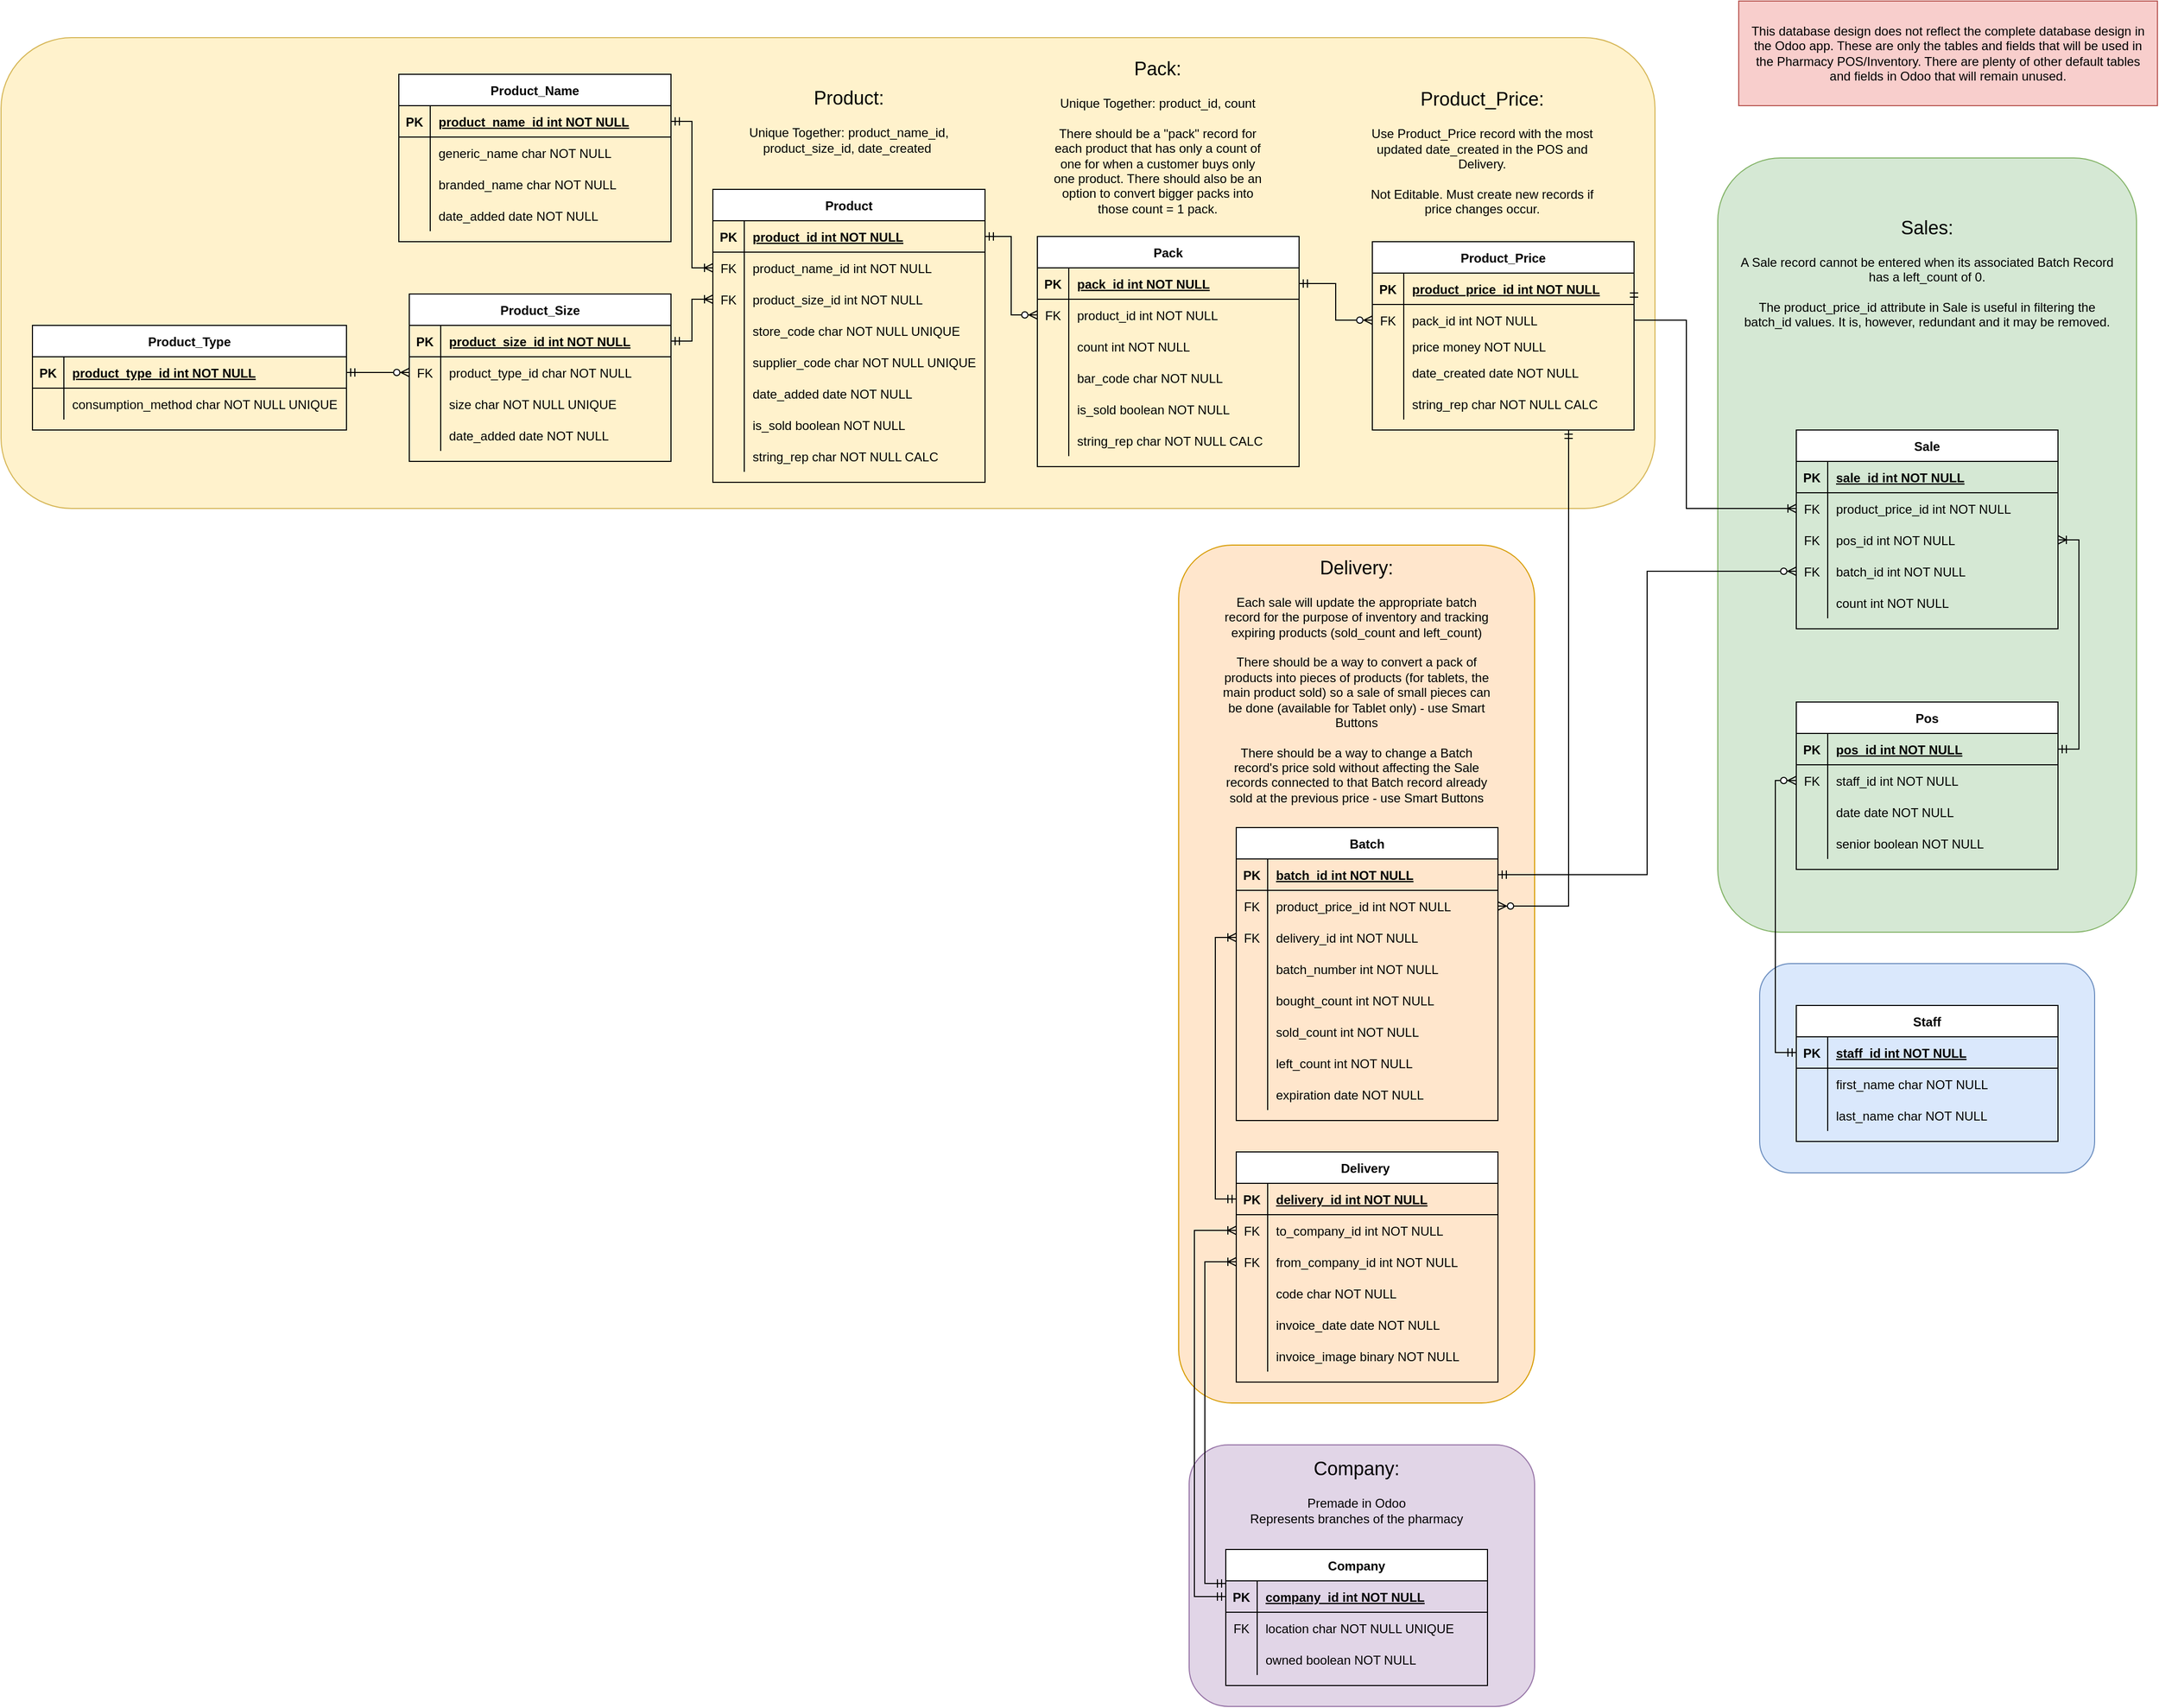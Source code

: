 <mxfile version="14.1.8" type="device"><diagram id="R2lEEEUBdFMjLlhIrx00" name="Page-1"><mxGraphModel dx="2450" dy="816" grid="1" gridSize="10" guides="1" tooltips="1" connect="1" arrows="1" fold="1" page="1" pageScale="1" pageWidth="1100" pageHeight="850" math="0" shadow="0" extFonts="Permanent Marker^https://fonts.googleapis.com/css?family=Permanent+Marker"><root><mxCell id="0"/><mxCell id="1" parent="0"/><mxCell id="C7t__SGUrHy8KvOiSE1j-66" value="" style="rounded=1;whiteSpace=wrap;html=1;fillColor=#dae8fc;strokeColor=#6c8ebf;" parent="1" vertex="1"><mxGeometry x="680" y="970" width="320" height="200" as="geometry"/></mxCell><mxCell id="y2rADIWS1cyUsJ8vePRP-98" value="" style="rounded=1;whiteSpace=wrap;html=1;fillColor=#ffe6cc;strokeColor=#d79b00;" parent="1" vertex="1"><mxGeometry x="125" y="570" width="340" height="820" as="geometry"/></mxCell><mxCell id="y2rADIWS1cyUsJ8vePRP-62" value="" style="rounded=1;whiteSpace=wrap;html=1;fillColor=#e1d5e7;strokeColor=#9673a6;" parent="1" vertex="1"><mxGeometry x="135" y="1430" width="330" height="250" as="geometry"/></mxCell><mxCell id="hZizvtVDcVGfDl-8ThWa-102" value="" style="rounded=0;whiteSpace=wrap;html=1;fillColor=#f8cecc;strokeColor=#b85450;" parent="1" vertex="1"><mxGeometry x="660" y="50" width="400" height="100" as="geometry"/></mxCell><mxCell id="hZizvtVDcVGfDl-8ThWa-99" value="" style="rounded=1;whiteSpace=wrap;html=1;fillColor=#d5e8d4;strokeColor=#82b366;" parent="1" vertex="1"><mxGeometry x="640" y="200" width="400" height="740" as="geometry"/></mxCell><mxCell id="hZizvtVDcVGfDl-8ThWa-8" value="" style="rounded=1;whiteSpace=wrap;html=1;fillColor=#fff2cc;strokeColor=#d6b656;" parent="1" vertex="1"><mxGeometry x="-1000" y="85" width="1580" height="450" as="geometry"/></mxCell><mxCell id="hZizvtVDcVGfDl-8ThWa-9" value="Delivery " style="shape=table;startSize=30;container=1;collapsible=1;childLayout=tableLayout;fixedRows=1;rowLines=0;fontStyle=1;align=center;resizeLast=1;" parent="1" vertex="1"><mxGeometry x="180" y="1150" width="250" height="220" as="geometry"/></mxCell><mxCell id="hZizvtVDcVGfDl-8ThWa-10" value="" style="shape=partialRectangle;collapsible=0;dropTarget=0;pointerEvents=0;fillColor=none;points=[[0,0.5],[1,0.5]];portConstraint=eastwest;top=0;left=0;right=0;bottom=1;" parent="hZizvtVDcVGfDl-8ThWa-9" vertex="1"><mxGeometry y="30" width="250" height="30" as="geometry"/></mxCell><mxCell id="hZizvtVDcVGfDl-8ThWa-11" value="PK" style="shape=partialRectangle;overflow=hidden;connectable=0;fillColor=none;top=0;left=0;bottom=0;right=0;fontStyle=1;" parent="hZizvtVDcVGfDl-8ThWa-10" vertex="1"><mxGeometry width="30" height="30" as="geometry"/></mxCell><mxCell id="hZizvtVDcVGfDl-8ThWa-12" value="delivery_id int NOT NULL " style="shape=partialRectangle;overflow=hidden;connectable=0;fillColor=none;top=0;left=0;bottom=0;right=0;align=left;spacingLeft=6;fontStyle=5;" parent="hZizvtVDcVGfDl-8ThWa-10" vertex="1"><mxGeometry x="30" width="220" height="30" as="geometry"/></mxCell><mxCell id="hZizvtVDcVGfDl-8ThWa-13" value="" style="shape=partialRectangle;collapsible=0;dropTarget=0;pointerEvents=0;fillColor=none;points=[[0,0.5],[1,0.5]];portConstraint=eastwest;top=0;left=0;right=0;bottom=0;" parent="hZizvtVDcVGfDl-8ThWa-9" vertex="1"><mxGeometry y="60" width="250" height="30" as="geometry"/></mxCell><mxCell id="hZizvtVDcVGfDl-8ThWa-14" value="FK" style="shape=partialRectangle;overflow=hidden;connectable=0;fillColor=none;top=0;left=0;bottom=0;right=0;" parent="hZizvtVDcVGfDl-8ThWa-13" vertex="1"><mxGeometry width="30" height="30" as="geometry"/></mxCell><mxCell id="hZizvtVDcVGfDl-8ThWa-15" value="to_company_id int NOT NULL" style="shape=partialRectangle;overflow=hidden;connectable=0;fillColor=none;top=0;left=0;bottom=0;right=0;align=left;spacingLeft=6;" parent="hZizvtVDcVGfDl-8ThWa-13" vertex="1"><mxGeometry x="30" width="220" height="30" as="geometry"/></mxCell><mxCell id="hZizvtVDcVGfDl-8ThWa-16" value="" style="shape=partialRectangle;collapsible=0;dropTarget=0;pointerEvents=0;fillColor=none;points=[[0,0.5],[1,0.5]];portConstraint=eastwest;top=0;left=0;right=0;bottom=0;" parent="hZizvtVDcVGfDl-8ThWa-9" vertex="1"><mxGeometry y="90" width="250" height="30" as="geometry"/></mxCell><mxCell id="hZizvtVDcVGfDl-8ThWa-17" value="FK" style="shape=partialRectangle;overflow=hidden;connectable=0;fillColor=none;top=0;left=0;bottom=0;right=0;" parent="hZizvtVDcVGfDl-8ThWa-16" vertex="1"><mxGeometry width="30" height="30" as="geometry"/></mxCell><mxCell id="hZizvtVDcVGfDl-8ThWa-18" value="from_company_id int NOT NULL" style="shape=partialRectangle;overflow=hidden;connectable=0;fillColor=none;top=0;left=0;bottom=0;right=0;align=left;spacingLeft=6;" parent="hZizvtVDcVGfDl-8ThWa-16" vertex="1"><mxGeometry x="30" width="220" height="30" as="geometry"/></mxCell><mxCell id="C7t__SGUrHy8KvOiSE1j-40" value="" style="shape=partialRectangle;collapsible=0;dropTarget=0;pointerEvents=0;fillColor=none;points=[[0,0.5],[1,0.5]];portConstraint=eastwest;top=0;left=0;right=0;bottom=0;" parent="hZizvtVDcVGfDl-8ThWa-9" vertex="1"><mxGeometry y="120" width="250" height="30" as="geometry"/></mxCell><mxCell id="C7t__SGUrHy8KvOiSE1j-41" value="" style="shape=partialRectangle;overflow=hidden;connectable=0;fillColor=none;top=0;left=0;bottom=0;right=0;" parent="C7t__SGUrHy8KvOiSE1j-40" vertex="1"><mxGeometry width="30" height="30" as="geometry"/></mxCell><mxCell id="C7t__SGUrHy8KvOiSE1j-42" value="code char NOT NULL" style="shape=partialRectangle;overflow=hidden;connectable=0;fillColor=none;top=0;left=0;bottom=0;right=0;align=left;spacingLeft=6;" parent="C7t__SGUrHy8KvOiSE1j-40" vertex="1"><mxGeometry x="30" width="220" height="30" as="geometry"/></mxCell><mxCell id="C7t__SGUrHy8KvOiSE1j-68" value="" style="shape=partialRectangle;collapsible=0;dropTarget=0;pointerEvents=0;fillColor=none;points=[[0,0.5],[1,0.5]];portConstraint=eastwest;top=0;left=0;right=0;bottom=0;" parent="hZizvtVDcVGfDl-8ThWa-9" vertex="1"><mxGeometry y="150" width="250" height="30" as="geometry"/></mxCell><mxCell id="C7t__SGUrHy8KvOiSE1j-69" value="" style="shape=partialRectangle;overflow=hidden;connectable=0;fillColor=none;top=0;left=0;bottom=0;right=0;" parent="C7t__SGUrHy8KvOiSE1j-68" vertex="1"><mxGeometry width="30" height="30" as="geometry"/></mxCell><mxCell id="C7t__SGUrHy8KvOiSE1j-70" value="invoice_date date NOT NULL" style="shape=partialRectangle;overflow=hidden;connectable=0;fillColor=none;top=0;left=0;bottom=0;right=0;align=left;spacingLeft=6;" parent="C7t__SGUrHy8KvOiSE1j-68" vertex="1"><mxGeometry x="30" width="220" height="30" as="geometry"/></mxCell><mxCell id="C7t__SGUrHy8KvOiSE1j-71" value="" style="shape=partialRectangle;collapsible=0;dropTarget=0;pointerEvents=0;fillColor=none;points=[[0,0.5],[1,0.5]];portConstraint=eastwest;top=0;left=0;right=0;bottom=0;" parent="hZizvtVDcVGfDl-8ThWa-9" vertex="1"><mxGeometry y="180" width="250" height="30" as="geometry"/></mxCell><mxCell id="C7t__SGUrHy8KvOiSE1j-72" value="" style="shape=partialRectangle;overflow=hidden;connectable=0;fillColor=none;top=0;left=0;bottom=0;right=0;" parent="C7t__SGUrHy8KvOiSE1j-71" vertex="1"><mxGeometry width="30" height="30" as="geometry"/></mxCell><mxCell id="C7t__SGUrHy8KvOiSE1j-73" value="invoice_image binary NOT NULL" style="shape=partialRectangle;overflow=hidden;connectable=0;fillColor=none;top=0;left=0;bottom=0;right=0;align=left;spacingLeft=6;" parent="C7t__SGUrHy8KvOiSE1j-71" vertex="1"><mxGeometry x="30" width="220" height="30" as="geometry"/></mxCell><mxCell id="hZizvtVDcVGfDl-8ThWa-29" value="Pos" style="shape=table;startSize=30;container=1;collapsible=1;childLayout=tableLayout;fixedRows=1;rowLines=0;fontStyle=1;align=center;resizeLast=1;" parent="1" vertex="1"><mxGeometry x="715" y="720" width="250" height="160" as="geometry"/></mxCell><mxCell id="hZizvtVDcVGfDl-8ThWa-30" value="" style="shape=partialRectangle;collapsible=0;dropTarget=0;pointerEvents=0;fillColor=none;points=[[0,0.5],[1,0.5]];portConstraint=eastwest;top=0;left=0;right=0;bottom=1;" parent="hZizvtVDcVGfDl-8ThWa-29" vertex="1"><mxGeometry y="30" width="250" height="30" as="geometry"/></mxCell><mxCell id="hZizvtVDcVGfDl-8ThWa-31" value="PK" style="shape=partialRectangle;overflow=hidden;connectable=0;fillColor=none;top=0;left=0;bottom=0;right=0;fontStyle=1;" parent="hZizvtVDcVGfDl-8ThWa-30" vertex="1"><mxGeometry width="30" height="30" as="geometry"/></mxCell><mxCell id="hZizvtVDcVGfDl-8ThWa-32" value="pos_id int NOT NULL " style="shape=partialRectangle;overflow=hidden;connectable=0;fillColor=none;top=0;left=0;bottom=0;right=0;align=left;spacingLeft=6;fontStyle=5;" parent="hZizvtVDcVGfDl-8ThWa-30" vertex="1"><mxGeometry x="30" width="220" height="30" as="geometry"/></mxCell><mxCell id="C7t__SGUrHy8KvOiSE1j-46" value="" style="shape=partialRectangle;collapsible=0;dropTarget=0;pointerEvents=0;fillColor=none;points=[[0,0.5],[1,0.5]];portConstraint=eastwest;top=0;left=0;right=0;bottom=0;" parent="hZizvtVDcVGfDl-8ThWa-29" vertex="1"><mxGeometry y="60" width="250" height="30" as="geometry"/></mxCell><mxCell id="C7t__SGUrHy8KvOiSE1j-47" value="FK" style="shape=partialRectangle;overflow=hidden;connectable=0;fillColor=none;top=0;left=0;bottom=0;right=0;" parent="C7t__SGUrHy8KvOiSE1j-46" vertex="1"><mxGeometry width="30" height="30" as="geometry"/></mxCell><mxCell id="C7t__SGUrHy8KvOiSE1j-48" value="staff_id int NOT NULL" style="shape=partialRectangle;overflow=hidden;connectable=0;fillColor=none;top=0;left=0;bottom=0;right=0;align=left;spacingLeft=6;" parent="C7t__SGUrHy8KvOiSE1j-46" vertex="1"><mxGeometry x="30" width="220" height="30" as="geometry"/></mxCell><mxCell id="hZizvtVDcVGfDl-8ThWa-76" value="" style="shape=partialRectangle;collapsible=0;dropTarget=0;pointerEvents=0;fillColor=none;points=[[0,0.5],[1,0.5]];portConstraint=eastwest;top=0;left=0;right=0;bottom=0;" parent="hZizvtVDcVGfDl-8ThWa-29" vertex="1"><mxGeometry y="90" width="250" height="30" as="geometry"/></mxCell><mxCell id="hZizvtVDcVGfDl-8ThWa-77" value="" style="shape=partialRectangle;overflow=hidden;connectable=0;fillColor=none;top=0;left=0;bottom=0;right=0;" parent="hZizvtVDcVGfDl-8ThWa-76" vertex="1"><mxGeometry width="30" height="30" as="geometry"/></mxCell><mxCell id="hZizvtVDcVGfDl-8ThWa-78" value="date date NOT NULL" style="shape=partialRectangle;overflow=hidden;connectable=0;fillColor=none;top=0;left=0;bottom=0;right=0;align=left;spacingLeft=6;" parent="hZizvtVDcVGfDl-8ThWa-76" vertex="1"><mxGeometry x="30" width="220" height="30" as="geometry"/></mxCell><mxCell id="hZizvtVDcVGfDl-8ThWa-103" value="" style="shape=partialRectangle;collapsible=0;dropTarget=0;pointerEvents=0;fillColor=none;points=[[0,0.5],[1,0.5]];portConstraint=eastwest;top=0;left=0;right=0;bottom=0;" parent="hZizvtVDcVGfDl-8ThWa-29" vertex="1"><mxGeometry y="120" width="250" height="30" as="geometry"/></mxCell><mxCell id="hZizvtVDcVGfDl-8ThWa-104" value="" style="shape=partialRectangle;overflow=hidden;connectable=0;fillColor=none;top=0;left=0;bottom=0;right=0;" parent="hZizvtVDcVGfDl-8ThWa-103" vertex="1"><mxGeometry width="30" height="30" as="geometry"/></mxCell><mxCell id="hZizvtVDcVGfDl-8ThWa-105" value="senior boolean NOT NULL" style="shape=partialRectangle;overflow=hidden;connectable=0;fillColor=none;top=0;left=0;bottom=0;right=0;align=left;spacingLeft=6;" parent="hZizvtVDcVGfDl-8ThWa-103" vertex="1"><mxGeometry x="30" width="220" height="30" as="geometry"/></mxCell><mxCell id="hZizvtVDcVGfDl-8ThWa-36" value="Product" style="shape=table;startSize=30;container=1;collapsible=1;childLayout=tableLayout;fixedRows=1;rowLines=0;fontStyle=1;align=center;resizeLast=1;" parent="1" vertex="1"><mxGeometry x="-320" y="230" width="260" height="280" as="geometry"/></mxCell><mxCell id="hZizvtVDcVGfDl-8ThWa-37" value="" style="shape=partialRectangle;collapsible=0;dropTarget=0;pointerEvents=0;fillColor=none;points=[[0,0.5],[1,0.5]];portConstraint=eastwest;top=0;left=0;right=0;bottom=1;" parent="hZizvtVDcVGfDl-8ThWa-36" vertex="1"><mxGeometry y="30" width="260" height="30" as="geometry"/></mxCell><mxCell id="hZizvtVDcVGfDl-8ThWa-38" value="PK" style="shape=partialRectangle;overflow=hidden;connectable=0;fillColor=none;top=0;left=0;bottom=0;right=0;fontStyle=1;" parent="hZizvtVDcVGfDl-8ThWa-37" vertex="1"><mxGeometry width="30" height="30" as="geometry"/></mxCell><mxCell id="hZizvtVDcVGfDl-8ThWa-39" value="product_id int NOT NULL " style="shape=partialRectangle;overflow=hidden;connectable=0;fillColor=none;top=0;left=0;bottom=0;right=0;align=left;spacingLeft=6;fontStyle=5;" parent="hZizvtVDcVGfDl-8ThWa-37" vertex="1"><mxGeometry x="30" width="230" height="30" as="geometry"/></mxCell><mxCell id="hZizvtVDcVGfDl-8ThWa-40" value="" style="shape=partialRectangle;collapsible=0;dropTarget=0;pointerEvents=0;fillColor=none;points=[[0,0.5],[1,0.5]];portConstraint=eastwest;top=0;left=0;right=0;bottom=0;" parent="hZizvtVDcVGfDl-8ThWa-36" vertex="1"><mxGeometry y="60" width="260" height="30" as="geometry"/></mxCell><mxCell id="hZizvtVDcVGfDl-8ThWa-41" value="FK" style="shape=partialRectangle;overflow=hidden;connectable=0;fillColor=none;top=0;left=0;bottom=0;right=0;" parent="hZizvtVDcVGfDl-8ThWa-40" vertex="1"><mxGeometry width="30" height="30" as="geometry"/></mxCell><mxCell id="hZizvtVDcVGfDl-8ThWa-42" value="product_name_id int NOT NULL" style="shape=partialRectangle;overflow=hidden;connectable=0;fillColor=none;top=0;left=0;bottom=0;right=0;align=left;spacingLeft=6;" parent="hZizvtVDcVGfDl-8ThWa-40" vertex="1"><mxGeometry x="30" width="230" height="30" as="geometry"/></mxCell><mxCell id="hZizvtVDcVGfDl-8ThWa-43" value="" style="shape=partialRectangle;collapsible=0;dropTarget=0;pointerEvents=0;fillColor=none;points=[[0,0.5],[1,0.5]];portConstraint=eastwest;top=0;left=0;right=0;bottom=0;" parent="hZizvtVDcVGfDl-8ThWa-36" vertex="1"><mxGeometry y="90" width="260" height="30" as="geometry"/></mxCell><mxCell id="hZizvtVDcVGfDl-8ThWa-44" value="FK" style="shape=partialRectangle;overflow=hidden;connectable=0;fillColor=none;top=0;left=0;bottom=0;right=0;" parent="hZizvtVDcVGfDl-8ThWa-43" vertex="1"><mxGeometry width="30" height="30" as="geometry"/></mxCell><mxCell id="hZizvtVDcVGfDl-8ThWa-45" value="product_size_id int NOT NULL" style="shape=partialRectangle;overflow=hidden;connectable=0;fillColor=none;top=0;left=0;bottom=0;right=0;align=left;spacingLeft=6;" parent="hZizvtVDcVGfDl-8ThWa-43" vertex="1"><mxGeometry x="30" width="230" height="30" as="geometry"/></mxCell><mxCell id="hZizvtVDcVGfDl-8ThWa-46" value="" style="shape=partialRectangle;collapsible=0;dropTarget=0;pointerEvents=0;fillColor=none;points=[[0,0.5],[1,0.5]];portConstraint=eastwest;top=0;left=0;right=0;bottom=0;" parent="hZizvtVDcVGfDl-8ThWa-36" vertex="1"><mxGeometry y="120" width="260" height="30" as="geometry"/></mxCell><mxCell id="hZizvtVDcVGfDl-8ThWa-47" value="" style="shape=partialRectangle;overflow=hidden;connectable=0;fillColor=none;top=0;left=0;bottom=0;right=0;" parent="hZizvtVDcVGfDl-8ThWa-46" vertex="1"><mxGeometry width="30" height="30" as="geometry"/></mxCell><mxCell id="hZizvtVDcVGfDl-8ThWa-48" value="store_code char NOT NULL UNIQUE" style="shape=partialRectangle;overflow=hidden;connectable=0;fillColor=none;top=0;left=0;bottom=0;right=0;align=left;spacingLeft=6;" parent="hZizvtVDcVGfDl-8ThWa-46" vertex="1"><mxGeometry x="30" width="230" height="30" as="geometry"/></mxCell><mxCell id="y2rADIWS1cyUsJ8vePRP-30" value="" style="shape=partialRectangle;collapsible=0;dropTarget=0;pointerEvents=0;fillColor=none;points=[[0,0.5],[1,0.5]];portConstraint=eastwest;top=0;left=0;right=0;bottom=0;" parent="hZizvtVDcVGfDl-8ThWa-36" vertex="1"><mxGeometry y="150" width="260" height="30" as="geometry"/></mxCell><mxCell id="y2rADIWS1cyUsJ8vePRP-31" value="" style="shape=partialRectangle;overflow=hidden;connectable=0;fillColor=none;top=0;left=0;bottom=0;right=0;" parent="y2rADIWS1cyUsJ8vePRP-30" vertex="1"><mxGeometry width="30" height="30" as="geometry"/></mxCell><mxCell id="y2rADIWS1cyUsJ8vePRP-32" value="supplier_code char NOT NULL UNIQUE" style="shape=partialRectangle;overflow=hidden;connectable=0;fillColor=none;top=0;left=0;bottom=0;right=0;align=left;spacingLeft=6;" parent="y2rADIWS1cyUsJ8vePRP-30" vertex="1"><mxGeometry x="30" width="230" height="30" as="geometry"/></mxCell><mxCell id="hZizvtVDcVGfDl-8ThWa-49" value="" style="shape=partialRectangle;collapsible=0;dropTarget=0;pointerEvents=0;fillColor=none;points=[[0,0.5],[1,0.5]];portConstraint=eastwest;top=0;left=0;right=0;bottom=0;" parent="hZizvtVDcVGfDl-8ThWa-36" vertex="1"><mxGeometry y="180" width="260" height="30" as="geometry"/></mxCell><mxCell id="hZizvtVDcVGfDl-8ThWa-50" value="" style="shape=partialRectangle;overflow=hidden;connectable=0;fillColor=none;top=0;left=0;bottom=0;right=0;" parent="hZizvtVDcVGfDl-8ThWa-49" vertex="1"><mxGeometry width="30" height="30" as="geometry"/></mxCell><mxCell id="hZizvtVDcVGfDl-8ThWa-51" value="date_added date NOT NULL" style="shape=partialRectangle;overflow=hidden;connectable=0;fillColor=none;top=0;left=0;bottom=0;right=0;align=left;spacingLeft=6;" parent="hZizvtVDcVGfDl-8ThWa-49" vertex="1"><mxGeometry x="30" width="230" height="30" as="geometry"/></mxCell><mxCell id="y2rADIWS1cyUsJ8vePRP-27" value="" style="shape=partialRectangle;collapsible=0;dropTarget=0;pointerEvents=0;fillColor=none;points=[[0,0.5],[1,0.5]];portConstraint=eastwest;top=0;left=0;right=0;bottom=0;" parent="hZizvtVDcVGfDl-8ThWa-36" vertex="1"><mxGeometry y="210" width="260" height="30" as="geometry"/></mxCell><mxCell id="y2rADIWS1cyUsJ8vePRP-28" value="" style="shape=partialRectangle;overflow=hidden;connectable=0;fillColor=none;top=0;left=0;bottom=0;right=0;" parent="y2rADIWS1cyUsJ8vePRP-27" vertex="1"><mxGeometry width="30" height="30" as="geometry"/></mxCell><mxCell id="y2rADIWS1cyUsJ8vePRP-29" value="is_sold boolean NOT NULL" style="shape=partialRectangle;overflow=hidden;connectable=0;fillColor=none;top=0;left=0;bottom=0;right=0;align=left;spacingLeft=6;" parent="y2rADIWS1cyUsJ8vePRP-27" vertex="1"><mxGeometry x="30" width="230" height="30" as="geometry"/></mxCell><mxCell id="Qntnv3MnLHZoy2zle8Yj-1" value="" style="shape=partialRectangle;collapsible=0;dropTarget=0;pointerEvents=0;fillColor=none;points=[[0,0.5],[1,0.5]];portConstraint=eastwest;top=0;left=0;right=0;bottom=0;" vertex="1" parent="hZizvtVDcVGfDl-8ThWa-36"><mxGeometry y="240" width="260" height="30" as="geometry"/></mxCell><mxCell id="Qntnv3MnLHZoy2zle8Yj-2" value="" style="shape=partialRectangle;overflow=hidden;connectable=0;fillColor=none;top=0;left=0;bottom=0;right=0;" vertex="1" parent="Qntnv3MnLHZoy2zle8Yj-1"><mxGeometry width="30" height="30" as="geometry"/></mxCell><mxCell id="Qntnv3MnLHZoy2zle8Yj-3" value="string_rep char NOT NULL CALC" style="shape=partialRectangle;overflow=hidden;connectable=0;fillColor=none;top=0;left=0;bottom=0;right=0;align=left;spacingLeft=6;" vertex="1" parent="Qntnv3MnLHZoy2zle8Yj-1"><mxGeometry x="30" width="230" height="30" as="geometry"/></mxCell><mxCell id="hZizvtVDcVGfDl-8ThWa-56" value="&lt;font style=&quot;font-size: 18px&quot;&gt;Product:&lt;/font&gt;&lt;br&gt;&lt;br&gt;Unique Together:&amp;nbsp;&lt;span style=&quot;text-align: left&quot;&gt;product_name_id&lt;/span&gt;, product_size_id, date_created&amp;nbsp;" style="text;html=1;strokeColor=none;fillColor=none;align=center;verticalAlign=middle;whiteSpace=wrap;rounded=0;" parent="1" vertex="1"><mxGeometry x="-295" y="130" width="210" height="70" as="geometry"/></mxCell><mxCell id="hZizvtVDcVGfDl-8ThWa-57" value="Product_Name" style="shape=table;startSize=30;container=1;collapsible=1;childLayout=tableLayout;fixedRows=1;rowLines=0;fontStyle=1;align=center;resizeLast=1;" parent="1" vertex="1"><mxGeometry x="-620" y="120" width="260" height="160" as="geometry"/></mxCell><mxCell id="hZizvtVDcVGfDl-8ThWa-58" value="" style="shape=partialRectangle;collapsible=0;dropTarget=0;pointerEvents=0;fillColor=none;points=[[0,0.5],[1,0.5]];portConstraint=eastwest;top=0;left=0;right=0;bottom=1;" parent="hZizvtVDcVGfDl-8ThWa-57" vertex="1"><mxGeometry y="30" width="260" height="30" as="geometry"/></mxCell><mxCell id="hZizvtVDcVGfDl-8ThWa-59" value="PK" style="shape=partialRectangle;overflow=hidden;connectable=0;fillColor=none;top=0;left=0;bottom=0;right=0;fontStyle=1;" parent="hZizvtVDcVGfDl-8ThWa-58" vertex="1"><mxGeometry width="30" height="30" as="geometry"/></mxCell><mxCell id="hZizvtVDcVGfDl-8ThWa-60" value="product_name_id int NOT NULL" style="shape=partialRectangle;overflow=hidden;connectable=0;fillColor=none;top=0;left=0;bottom=0;right=0;align=left;spacingLeft=6;fontStyle=5;" parent="hZizvtVDcVGfDl-8ThWa-58" vertex="1"><mxGeometry x="30" width="230" height="30" as="geometry"/></mxCell><mxCell id="hZizvtVDcVGfDl-8ThWa-61" value="" style="shape=partialRectangle;collapsible=0;dropTarget=0;pointerEvents=0;fillColor=none;points=[[0,0.5],[1,0.5]];portConstraint=eastwest;top=0;left=0;right=0;bottom=0;" parent="hZizvtVDcVGfDl-8ThWa-57" vertex="1"><mxGeometry y="60" width="260" height="30" as="geometry"/></mxCell><mxCell id="hZizvtVDcVGfDl-8ThWa-62" value="" style="shape=partialRectangle;overflow=hidden;connectable=0;fillColor=none;top=0;left=0;bottom=0;right=0;" parent="hZizvtVDcVGfDl-8ThWa-61" vertex="1"><mxGeometry width="30" height="30" as="geometry"/></mxCell><mxCell id="hZizvtVDcVGfDl-8ThWa-63" value="generic_name char NOT NULL" style="shape=partialRectangle;overflow=hidden;connectable=0;fillColor=none;top=0;left=0;bottom=0;right=0;align=left;spacingLeft=6;" parent="hZizvtVDcVGfDl-8ThWa-61" vertex="1"><mxGeometry x="30" width="230" height="30" as="geometry"/></mxCell><mxCell id="IUVyjhz8S9lsdPL5E5Ha-1" value="" style="shape=partialRectangle;collapsible=0;dropTarget=0;pointerEvents=0;fillColor=none;points=[[0,0.5],[1,0.5]];portConstraint=eastwest;top=0;left=0;right=0;bottom=0;" parent="hZizvtVDcVGfDl-8ThWa-57" vertex="1"><mxGeometry y="90" width="260" height="30" as="geometry"/></mxCell><mxCell id="IUVyjhz8S9lsdPL5E5Ha-2" value="" style="shape=partialRectangle;overflow=hidden;connectable=0;fillColor=none;top=0;left=0;bottom=0;right=0;" parent="IUVyjhz8S9lsdPL5E5Ha-1" vertex="1"><mxGeometry width="30" height="30" as="geometry"/></mxCell><mxCell id="IUVyjhz8S9lsdPL5E5Ha-3" value="branded_name char NOT NULL" style="shape=partialRectangle;overflow=hidden;connectable=0;fillColor=none;top=0;left=0;bottom=0;right=0;align=left;spacingLeft=6;" parent="IUVyjhz8S9lsdPL5E5Ha-1" vertex="1"><mxGeometry x="30" width="230" height="30" as="geometry"/></mxCell><mxCell id="87fkVZrR-_Sd4x2Xw7dQ-3" value="" style="shape=partialRectangle;collapsible=0;dropTarget=0;pointerEvents=0;fillColor=none;points=[[0,0.5],[1,0.5]];portConstraint=eastwest;top=0;left=0;right=0;bottom=0;" parent="hZizvtVDcVGfDl-8ThWa-57" vertex="1"><mxGeometry y="120" width="260" height="30" as="geometry"/></mxCell><mxCell id="87fkVZrR-_Sd4x2Xw7dQ-4" value="" style="shape=partialRectangle;overflow=hidden;connectable=0;fillColor=none;top=0;left=0;bottom=0;right=0;" parent="87fkVZrR-_Sd4x2Xw7dQ-3" vertex="1"><mxGeometry width="30" height="30" as="geometry"/></mxCell><mxCell id="87fkVZrR-_Sd4x2Xw7dQ-5" value="date_added date NOT NULL" style="shape=partialRectangle;overflow=hidden;connectable=0;fillColor=none;top=0;left=0;bottom=0;right=0;align=left;spacingLeft=6;" parent="87fkVZrR-_Sd4x2Xw7dQ-3" vertex="1"><mxGeometry x="30" width="230" height="30" as="geometry"/></mxCell><mxCell id="hZizvtVDcVGfDl-8ThWa-64" style="edgeStyle=orthogonalEdgeStyle;rounded=0;orthogonalLoop=1;jettySize=auto;html=1;exitX=1;exitY=0.5;exitDx=0;exitDy=0;endArrow=ERoneToMany;endFill=0;startArrow=ERmandOne;startFill=0;entryX=0;entryY=0.5;entryDx=0;entryDy=0;" parent="1" source="hZizvtVDcVGfDl-8ThWa-58" target="hZizvtVDcVGfDl-8ThWa-40" edge="1"><mxGeometry relative="1" as="geometry"/></mxCell><mxCell id="hZizvtVDcVGfDl-8ThWa-65" value="Product_Size" style="shape=table;startSize=30;container=1;collapsible=1;childLayout=tableLayout;fixedRows=1;rowLines=0;fontStyle=1;align=center;resizeLast=1;" parent="1" vertex="1"><mxGeometry x="-610" y="330" width="250" height="160" as="geometry"/></mxCell><mxCell id="hZizvtVDcVGfDl-8ThWa-66" value="" style="shape=partialRectangle;collapsible=0;dropTarget=0;pointerEvents=0;fillColor=none;points=[[0,0.5],[1,0.5]];portConstraint=eastwest;top=0;left=0;right=0;bottom=1;" parent="hZizvtVDcVGfDl-8ThWa-65" vertex="1"><mxGeometry y="30" width="250" height="30" as="geometry"/></mxCell><mxCell id="hZizvtVDcVGfDl-8ThWa-67" value="PK" style="shape=partialRectangle;overflow=hidden;connectable=0;fillColor=none;top=0;left=0;bottom=0;right=0;fontStyle=1;" parent="hZizvtVDcVGfDl-8ThWa-66" vertex="1"><mxGeometry width="30" height="30" as="geometry"/></mxCell><mxCell id="hZizvtVDcVGfDl-8ThWa-68" value="product_size_id int NOT NULL" style="shape=partialRectangle;overflow=hidden;connectable=0;fillColor=none;top=0;left=0;bottom=0;right=0;align=left;spacingLeft=6;fontStyle=5;" parent="hZizvtVDcVGfDl-8ThWa-66" vertex="1"><mxGeometry x="30" width="220" height="30" as="geometry"/></mxCell><mxCell id="IUVyjhz8S9lsdPL5E5Ha-4" value="" style="shape=partialRectangle;collapsible=0;dropTarget=0;pointerEvents=0;fillColor=none;points=[[0,0.5],[1,0.5]];portConstraint=eastwest;top=0;left=0;right=0;bottom=0;" parent="hZizvtVDcVGfDl-8ThWa-65" vertex="1"><mxGeometry y="60" width="250" height="30" as="geometry"/></mxCell><mxCell id="IUVyjhz8S9lsdPL5E5Ha-5" value="FK" style="shape=partialRectangle;overflow=hidden;connectable=0;fillColor=none;top=0;left=0;bottom=0;right=0;" parent="IUVyjhz8S9lsdPL5E5Ha-4" vertex="1"><mxGeometry width="30" height="30" as="geometry"/></mxCell><mxCell id="IUVyjhz8S9lsdPL5E5Ha-6" value="product_type_id char NOT NULL" style="shape=partialRectangle;overflow=hidden;connectable=0;fillColor=none;top=0;left=0;bottom=0;right=0;align=left;spacingLeft=6;" parent="IUVyjhz8S9lsdPL5E5Ha-4" vertex="1"><mxGeometry x="30" width="220" height="30" as="geometry"/></mxCell><mxCell id="hZizvtVDcVGfDl-8ThWa-69" value="" style="shape=partialRectangle;collapsible=0;dropTarget=0;pointerEvents=0;fillColor=none;points=[[0,0.5],[1,0.5]];portConstraint=eastwest;top=0;left=0;right=0;bottom=0;" parent="hZizvtVDcVGfDl-8ThWa-65" vertex="1"><mxGeometry y="90" width="250" height="30" as="geometry"/></mxCell><mxCell id="hZizvtVDcVGfDl-8ThWa-70" value="" style="shape=partialRectangle;overflow=hidden;connectable=0;fillColor=none;top=0;left=0;bottom=0;right=0;" parent="hZizvtVDcVGfDl-8ThWa-69" vertex="1"><mxGeometry width="30" height="30" as="geometry"/></mxCell><mxCell id="hZizvtVDcVGfDl-8ThWa-71" value="size char NOT NULL UNIQUE" style="shape=partialRectangle;overflow=hidden;connectable=0;fillColor=none;top=0;left=0;bottom=0;right=0;align=left;spacingLeft=6;" parent="hZizvtVDcVGfDl-8ThWa-69" vertex="1"><mxGeometry x="30" width="220" height="30" as="geometry"/></mxCell><mxCell id="87fkVZrR-_Sd4x2Xw7dQ-13" value="" style="shape=partialRectangle;collapsible=0;dropTarget=0;pointerEvents=0;fillColor=none;points=[[0,0.5],[1,0.5]];portConstraint=eastwest;top=0;left=0;right=0;bottom=0;" parent="hZizvtVDcVGfDl-8ThWa-65" vertex="1"><mxGeometry y="120" width="250" height="30" as="geometry"/></mxCell><mxCell id="87fkVZrR-_Sd4x2Xw7dQ-14" value="" style="shape=partialRectangle;overflow=hidden;connectable=0;fillColor=none;top=0;left=0;bottom=0;right=0;" parent="87fkVZrR-_Sd4x2Xw7dQ-13" vertex="1"><mxGeometry width="30" height="30" as="geometry"/></mxCell><mxCell id="87fkVZrR-_Sd4x2Xw7dQ-15" value="date_added date NOT NULL" style="shape=partialRectangle;overflow=hidden;connectable=0;fillColor=none;top=0;left=0;bottom=0;right=0;align=left;spacingLeft=6;" parent="87fkVZrR-_Sd4x2Xw7dQ-13" vertex="1"><mxGeometry x="30" width="220" height="30" as="geometry"/></mxCell><mxCell id="hZizvtVDcVGfDl-8ThWa-72" style="edgeStyle=orthogonalEdgeStyle;rounded=0;orthogonalLoop=1;jettySize=auto;html=1;exitX=1;exitY=0.5;exitDx=0;exitDy=0;endArrow=ERoneToMany;endFill=0;startArrow=ERmandOne;startFill=0;entryX=0;entryY=0.5;entryDx=0;entryDy=0;" parent="1" source="hZizvtVDcVGfDl-8ThWa-66" target="hZizvtVDcVGfDl-8ThWa-43" edge="1"><mxGeometry relative="1" as="geometry"><mxPoint x="-90" y="185" as="sourcePoint"/><mxPoint x="-30" y="200" as="targetPoint"/></mxGeometry></mxCell><mxCell id="hZizvtVDcVGfDl-8ThWa-79" value="Sale" style="shape=table;startSize=30;container=1;collapsible=1;childLayout=tableLayout;fixedRows=1;rowLines=0;fontStyle=1;align=center;resizeLast=1;" parent="1" vertex="1"><mxGeometry x="715" y="460" width="250" height="190" as="geometry"/></mxCell><mxCell id="hZizvtVDcVGfDl-8ThWa-80" value="" style="shape=partialRectangle;collapsible=0;dropTarget=0;pointerEvents=0;fillColor=none;points=[[0,0.5],[1,0.5]];portConstraint=eastwest;top=0;left=0;right=0;bottom=1;" parent="hZizvtVDcVGfDl-8ThWa-79" vertex="1"><mxGeometry y="30" width="250" height="30" as="geometry"/></mxCell><mxCell id="hZizvtVDcVGfDl-8ThWa-81" value="PK" style="shape=partialRectangle;overflow=hidden;connectable=0;fillColor=none;top=0;left=0;bottom=0;right=0;fontStyle=1;" parent="hZizvtVDcVGfDl-8ThWa-80" vertex="1"><mxGeometry width="30" height="30" as="geometry"/></mxCell><mxCell id="hZizvtVDcVGfDl-8ThWa-82" value="sale_id int NOT NULL " style="shape=partialRectangle;overflow=hidden;connectable=0;fillColor=none;top=0;left=0;bottom=0;right=0;align=left;spacingLeft=6;fontStyle=5;" parent="hZizvtVDcVGfDl-8ThWa-80" vertex="1"><mxGeometry x="30" width="220" height="30" as="geometry"/></mxCell><mxCell id="hZizvtVDcVGfDl-8ThWa-83" value="" style="shape=partialRectangle;collapsible=0;dropTarget=0;pointerEvents=0;fillColor=none;points=[[0,0.5],[1,0.5]];portConstraint=eastwest;top=0;left=0;right=0;bottom=0;" parent="hZizvtVDcVGfDl-8ThWa-79" vertex="1"><mxGeometry y="60" width="250" height="30" as="geometry"/></mxCell><mxCell id="hZizvtVDcVGfDl-8ThWa-84" value="FK" style="shape=partialRectangle;overflow=hidden;connectable=0;fillColor=none;top=0;left=0;bottom=0;right=0;" parent="hZizvtVDcVGfDl-8ThWa-83" vertex="1"><mxGeometry width="30" height="30" as="geometry"/></mxCell><mxCell id="hZizvtVDcVGfDl-8ThWa-85" value="product_price_id int NOT NULL" style="shape=partialRectangle;overflow=hidden;connectable=0;fillColor=none;top=0;left=0;bottom=0;right=0;align=left;spacingLeft=6;" parent="hZizvtVDcVGfDl-8ThWa-83" vertex="1"><mxGeometry x="30" width="220" height="30" as="geometry"/></mxCell><mxCell id="hZizvtVDcVGfDl-8ThWa-91" value="" style="shape=partialRectangle;collapsible=0;dropTarget=0;pointerEvents=0;fillColor=none;points=[[0,0.5],[1,0.5]];portConstraint=eastwest;top=0;left=0;right=0;bottom=0;" parent="hZizvtVDcVGfDl-8ThWa-79" vertex="1"><mxGeometry y="90" width="250" height="30" as="geometry"/></mxCell><mxCell id="hZizvtVDcVGfDl-8ThWa-92" value="FK" style="shape=partialRectangle;overflow=hidden;connectable=0;fillColor=none;top=0;left=0;bottom=0;right=0;" parent="hZizvtVDcVGfDl-8ThWa-91" vertex="1"><mxGeometry width="30" height="30" as="geometry"/></mxCell><mxCell id="hZizvtVDcVGfDl-8ThWa-93" value="pos_id int NOT NULL" style="shape=partialRectangle;overflow=hidden;connectable=0;fillColor=none;top=0;left=0;bottom=0;right=0;align=left;spacingLeft=6;" parent="hZizvtVDcVGfDl-8ThWa-91" vertex="1"><mxGeometry x="30" width="220" height="30" as="geometry"/></mxCell><mxCell id="C7t__SGUrHy8KvOiSE1j-35" value="" style="shape=partialRectangle;collapsible=0;dropTarget=0;pointerEvents=0;fillColor=none;points=[[0,0.5],[1,0.5]];portConstraint=eastwest;top=0;left=0;right=0;bottom=0;" parent="hZizvtVDcVGfDl-8ThWa-79" vertex="1"><mxGeometry y="120" width="250" height="30" as="geometry"/></mxCell><mxCell id="C7t__SGUrHy8KvOiSE1j-36" value="FK" style="shape=partialRectangle;overflow=hidden;connectable=0;fillColor=none;top=0;left=0;bottom=0;right=0;" parent="C7t__SGUrHy8KvOiSE1j-35" vertex="1"><mxGeometry width="30" height="30" as="geometry"/></mxCell><mxCell id="C7t__SGUrHy8KvOiSE1j-37" value="batch_id int NOT NULL" style="shape=partialRectangle;overflow=hidden;connectable=0;fillColor=none;top=0;left=0;bottom=0;right=0;align=left;spacingLeft=6;" parent="C7t__SGUrHy8KvOiSE1j-35" vertex="1"><mxGeometry x="30" width="220" height="30" as="geometry"/></mxCell><mxCell id="hZizvtVDcVGfDl-8ThWa-86" value="" style="shape=partialRectangle;collapsible=0;dropTarget=0;pointerEvents=0;fillColor=none;points=[[0,0.5],[1,0.5]];portConstraint=eastwest;top=0;left=0;right=0;bottom=0;" parent="hZizvtVDcVGfDl-8ThWa-79" vertex="1"><mxGeometry y="150" width="250" height="30" as="geometry"/></mxCell><mxCell id="hZizvtVDcVGfDl-8ThWa-87" value="" style="shape=partialRectangle;overflow=hidden;connectable=0;fillColor=none;top=0;left=0;bottom=0;right=0;" parent="hZizvtVDcVGfDl-8ThWa-86" vertex="1"><mxGeometry width="30" height="30" as="geometry"/></mxCell><mxCell id="hZizvtVDcVGfDl-8ThWa-88" value="count int NOT NULL" style="shape=partialRectangle;overflow=hidden;connectable=0;fillColor=none;top=0;left=0;bottom=0;right=0;align=left;spacingLeft=6;" parent="hZizvtVDcVGfDl-8ThWa-86" vertex="1"><mxGeometry x="30" width="220" height="30" as="geometry"/></mxCell><mxCell id="hZizvtVDcVGfDl-8ThWa-89" style="edgeStyle=orthogonalEdgeStyle;rounded=0;orthogonalLoop=1;jettySize=auto;html=1;endArrow=ERoneToMany;endFill=0;startArrow=ERmandOne;startFill=0;entryX=0;entryY=0.5;entryDx=0;entryDy=0;exitX=1;exitY=0.5;exitDx=0;exitDy=0;" parent="1" source="u9d_CLHMScwH06YwC5TG-20" target="hZizvtVDcVGfDl-8ThWa-83" edge="1"><mxGeometry relative="1" as="geometry"><mxPoint x="590" y="335" as="sourcePoint"/><mxPoint x="340" y="285.0" as="targetPoint"/><Array as="points"><mxPoint x="610" y="355"/><mxPoint x="610" y="535"/></Array></mxGeometry></mxCell><mxCell id="hZizvtVDcVGfDl-8ThWa-98" style="edgeStyle=orthogonalEdgeStyle;rounded=0;orthogonalLoop=1;jettySize=auto;html=1;endArrow=ERoneToMany;endFill=0;startArrow=ERmandOne;startFill=0;entryX=1;entryY=0.5;entryDx=0;entryDy=0;exitX=1;exitY=0.5;exitDx=0;exitDy=0;" parent="1" source="hZizvtVDcVGfDl-8ThWa-30" target="hZizvtVDcVGfDl-8ThWa-91" edge="1"><mxGeometry relative="1" as="geometry"><mxPoint x="590" y="195" as="sourcePoint"/><mxPoint x="710" y="310" as="targetPoint"/></mxGeometry></mxCell><mxCell id="hZizvtVDcVGfDl-8ThWa-100" value="This database design does not reflect the complete database design in the Odoo app. These are only the tables and fields that will be used in the Pharmacy POS/Inventory. There are plenty of other default tables and fields in Odoo that will remain unused." style="text;html=1;strokeColor=none;fillColor=none;align=center;verticalAlign=middle;whiteSpace=wrap;rounded=0;" parent="1" vertex="1"><mxGeometry x="670" y="60" width="380" height="80" as="geometry"/></mxCell><mxCell id="hZizvtVDcVGfDl-8ThWa-106" value="&lt;font style=&quot;font-size: 18px&quot;&gt;Sales:&lt;/font&gt;&lt;br&gt;&lt;br&gt;A Sale record cannot be entered when its associated Batch Record has a left_count of 0.&lt;br&gt;&lt;br&gt;The product_price_id attribute in Sale is useful in filtering the batch_id values. It is, however, redundant and it may be removed." style="text;html=1;strokeColor=none;fillColor=none;align=center;verticalAlign=middle;whiteSpace=wrap;rounded=0;" parent="1" vertex="1"><mxGeometry x="660" y="250" width="360" height="120" as="geometry"/></mxCell><mxCell id="y2rADIWS1cyUsJ8vePRP-38" value="Company" style="shape=table;startSize=30;container=1;collapsible=1;childLayout=tableLayout;fixedRows=1;rowLines=0;fontStyle=1;align=center;resizeLast=1;" parent="1" vertex="1"><mxGeometry x="170" y="1530" width="250" height="130" as="geometry"/></mxCell><mxCell id="y2rADIWS1cyUsJ8vePRP-39" value="" style="shape=partialRectangle;collapsible=0;dropTarget=0;pointerEvents=0;fillColor=none;points=[[0,0.5],[1,0.5]];portConstraint=eastwest;top=0;left=0;right=0;bottom=1;" parent="y2rADIWS1cyUsJ8vePRP-38" vertex="1"><mxGeometry y="30" width="250" height="30" as="geometry"/></mxCell><mxCell id="y2rADIWS1cyUsJ8vePRP-40" value="PK" style="shape=partialRectangle;overflow=hidden;connectable=0;fillColor=none;top=0;left=0;bottom=0;right=0;fontStyle=1;" parent="y2rADIWS1cyUsJ8vePRP-39" vertex="1"><mxGeometry width="30" height="30" as="geometry"/></mxCell><mxCell id="y2rADIWS1cyUsJ8vePRP-41" value="company_id int NOT NULL " style="shape=partialRectangle;overflow=hidden;connectable=0;fillColor=none;top=0;left=0;bottom=0;right=0;align=left;spacingLeft=6;fontStyle=5;" parent="y2rADIWS1cyUsJ8vePRP-39" vertex="1"><mxGeometry x="30" width="220" height="30" as="geometry"/></mxCell><mxCell id="y2rADIWS1cyUsJ8vePRP-42" value="" style="shape=partialRectangle;collapsible=0;dropTarget=0;pointerEvents=0;fillColor=none;points=[[0,0.5],[1,0.5]];portConstraint=eastwest;top=0;left=0;right=0;bottom=0;" parent="y2rADIWS1cyUsJ8vePRP-38" vertex="1"><mxGeometry y="60" width="250" height="30" as="geometry"/></mxCell><mxCell id="y2rADIWS1cyUsJ8vePRP-43" value="FK" style="shape=partialRectangle;overflow=hidden;connectable=0;fillColor=none;top=0;left=0;bottom=0;right=0;" parent="y2rADIWS1cyUsJ8vePRP-42" vertex="1"><mxGeometry width="30" height="30" as="geometry"/></mxCell><mxCell id="y2rADIWS1cyUsJ8vePRP-44" value="location char NOT NULL UNIQUE" style="shape=partialRectangle;overflow=hidden;connectable=0;fillColor=none;top=0;left=0;bottom=0;right=0;align=left;spacingLeft=6;" parent="y2rADIWS1cyUsJ8vePRP-42" vertex="1"><mxGeometry x="30" width="220" height="30" as="geometry"/></mxCell><mxCell id="y2rADIWS1cyUsJ8vePRP-56" value="" style="shape=partialRectangle;collapsible=0;dropTarget=0;pointerEvents=0;fillColor=none;points=[[0,0.5],[1,0.5]];portConstraint=eastwest;top=0;left=0;right=0;bottom=0;" parent="y2rADIWS1cyUsJ8vePRP-38" vertex="1"><mxGeometry y="90" width="250" height="30" as="geometry"/></mxCell><mxCell id="y2rADIWS1cyUsJ8vePRP-57" value="" style="shape=partialRectangle;overflow=hidden;connectable=0;fillColor=none;top=0;left=0;bottom=0;right=0;" parent="y2rADIWS1cyUsJ8vePRP-56" vertex="1"><mxGeometry width="30" height="30" as="geometry"/></mxCell><mxCell id="y2rADIWS1cyUsJ8vePRP-58" value="owned boolean NOT NULL" style="shape=partialRectangle;overflow=hidden;connectable=0;fillColor=none;top=0;left=0;bottom=0;right=0;align=left;spacingLeft=6;" parent="y2rADIWS1cyUsJ8vePRP-56" vertex="1"><mxGeometry x="30" width="220" height="30" as="geometry"/></mxCell><mxCell id="y2rADIWS1cyUsJ8vePRP-59" value="&lt;font style=&quot;font-size: 18px&quot;&gt;Company:&lt;/font&gt;&lt;br&gt;&lt;br&gt;Premade in Odoo&lt;br&gt;Represents branches of the pharmacy" style="text;html=1;strokeColor=none;fillColor=none;align=center;verticalAlign=middle;whiteSpace=wrap;rounded=0;" parent="1" vertex="1"><mxGeometry x="190" y="1440" width="210" height="70" as="geometry"/></mxCell><mxCell id="y2rADIWS1cyUsJ8vePRP-60" style="edgeStyle=orthogonalEdgeStyle;rounded=0;orthogonalLoop=1;jettySize=auto;html=1;endArrow=ERoneToMany;endFill=0;startArrow=ERmandOne;startFill=0;entryX=0;entryY=0.5;entryDx=0;entryDy=0;exitX=0;exitY=0.5;exitDx=0;exitDy=0;" parent="1" source="y2rADIWS1cyUsJ8vePRP-39" target="hZizvtVDcVGfDl-8ThWa-13" edge="1"><mxGeometry relative="1" as="geometry"><mxPoint x="75" y="1420" as="sourcePoint"/><mxPoint x="75" y="1290" as="targetPoint"/><Array as="points"><mxPoint x="140" y="1575"/></Array></mxGeometry></mxCell><mxCell id="y2rADIWS1cyUsJ8vePRP-61" style="edgeStyle=orthogonalEdgeStyle;rounded=0;orthogonalLoop=1;jettySize=auto;html=1;endArrow=ERoneToMany;endFill=0;startArrow=ERmandOne;startFill=0;entryX=0;entryY=0.5;entryDx=0;entryDy=0;exitX=0;exitY=0.25;exitDx=0;exitDy=0;" parent="1" source="y2rADIWS1cyUsJ8vePRP-38" target="hZizvtVDcVGfDl-8ThWa-16" edge="1"><mxGeometry relative="1" as="geometry"><mxPoint x="150" y="1444" as="sourcePoint"/><mxPoint x="160" y="1215" as="targetPoint"/></mxGeometry></mxCell><mxCell id="y2rADIWS1cyUsJ8vePRP-63" value="Batch" style="shape=table;startSize=30;container=1;collapsible=1;childLayout=tableLayout;fixedRows=1;rowLines=0;fontStyle=1;align=center;resizeLast=1;" parent="1" vertex="1"><mxGeometry x="180" y="840" width="250" height="280" as="geometry"/></mxCell><mxCell id="y2rADIWS1cyUsJ8vePRP-64" value="" style="shape=partialRectangle;collapsible=0;dropTarget=0;pointerEvents=0;fillColor=none;points=[[0,0.5],[1,0.5]];portConstraint=eastwest;top=0;left=0;right=0;bottom=1;" parent="y2rADIWS1cyUsJ8vePRP-63" vertex="1"><mxGeometry y="30" width="250" height="30" as="geometry"/></mxCell><mxCell id="y2rADIWS1cyUsJ8vePRP-65" value="PK" style="shape=partialRectangle;overflow=hidden;connectable=0;fillColor=none;top=0;left=0;bottom=0;right=0;fontStyle=1;" parent="y2rADIWS1cyUsJ8vePRP-64" vertex="1"><mxGeometry width="30" height="30" as="geometry"/></mxCell><mxCell id="y2rADIWS1cyUsJ8vePRP-66" value="batch_id int NOT NULL " style="shape=partialRectangle;overflow=hidden;connectable=0;fillColor=none;top=0;left=0;bottom=0;right=0;align=left;spacingLeft=6;fontStyle=5;" parent="y2rADIWS1cyUsJ8vePRP-64" vertex="1"><mxGeometry x="30" width="220" height="30" as="geometry"/></mxCell><mxCell id="y2rADIWS1cyUsJ8vePRP-70" value="" style="shape=partialRectangle;collapsible=0;dropTarget=0;pointerEvents=0;fillColor=none;points=[[0,0.5],[1,0.5]];portConstraint=eastwest;top=0;left=0;right=0;bottom=0;" parent="y2rADIWS1cyUsJ8vePRP-63" vertex="1"><mxGeometry y="60" width="250" height="30" as="geometry"/></mxCell><mxCell id="y2rADIWS1cyUsJ8vePRP-71" value="FK" style="shape=partialRectangle;overflow=hidden;connectable=0;fillColor=none;top=0;left=0;bottom=0;right=0;" parent="y2rADIWS1cyUsJ8vePRP-70" vertex="1"><mxGeometry width="30" height="30" as="geometry"/></mxCell><mxCell id="y2rADIWS1cyUsJ8vePRP-72" value="product_price_id int NOT NULL" style="shape=partialRectangle;overflow=hidden;connectable=0;fillColor=none;top=0;left=0;bottom=0;right=0;align=left;spacingLeft=6;" parent="y2rADIWS1cyUsJ8vePRP-70" vertex="1"><mxGeometry x="30" width="220" height="30" as="geometry"/></mxCell><mxCell id="y2rADIWS1cyUsJ8vePRP-67" value="" style="shape=partialRectangle;collapsible=0;dropTarget=0;pointerEvents=0;fillColor=none;points=[[0,0.5],[1,0.5]];portConstraint=eastwest;top=0;left=0;right=0;bottom=0;" parent="y2rADIWS1cyUsJ8vePRP-63" vertex="1"><mxGeometry y="90" width="250" height="30" as="geometry"/></mxCell><mxCell id="y2rADIWS1cyUsJ8vePRP-68" value="FK" style="shape=partialRectangle;overflow=hidden;connectable=0;fillColor=none;top=0;left=0;bottom=0;right=0;" parent="y2rADIWS1cyUsJ8vePRP-67" vertex="1"><mxGeometry width="30" height="30" as="geometry"/></mxCell><mxCell id="y2rADIWS1cyUsJ8vePRP-69" value="delivery_id int NOT NULL" style="shape=partialRectangle;overflow=hidden;connectable=0;fillColor=none;top=0;left=0;bottom=0;right=0;align=left;spacingLeft=6;" parent="y2rADIWS1cyUsJ8vePRP-67" vertex="1"><mxGeometry x="30" width="220" height="30" as="geometry"/></mxCell><mxCell id="C7t__SGUrHy8KvOiSE1j-32" value="" style="shape=partialRectangle;collapsible=0;dropTarget=0;pointerEvents=0;fillColor=none;points=[[0,0.5],[1,0.5]];portConstraint=eastwest;top=0;left=0;right=0;bottom=0;" parent="y2rADIWS1cyUsJ8vePRP-63" vertex="1"><mxGeometry y="120" width="250" height="30" as="geometry"/></mxCell><mxCell id="C7t__SGUrHy8KvOiSE1j-33" value="" style="shape=partialRectangle;overflow=hidden;connectable=0;fillColor=none;top=0;left=0;bottom=0;right=0;" parent="C7t__SGUrHy8KvOiSE1j-32" vertex="1"><mxGeometry width="30" height="30" as="geometry"/></mxCell><mxCell id="C7t__SGUrHy8KvOiSE1j-34" value="batch_number int NOT NULL" style="shape=partialRectangle;overflow=hidden;connectable=0;fillColor=none;top=0;left=0;bottom=0;right=0;align=left;spacingLeft=6;" parent="C7t__SGUrHy8KvOiSE1j-32" vertex="1"><mxGeometry x="30" width="220" height="30" as="geometry"/></mxCell><mxCell id="y2rADIWS1cyUsJ8vePRP-73" value="" style="shape=partialRectangle;collapsible=0;dropTarget=0;pointerEvents=0;fillColor=none;points=[[0,0.5],[1,0.5]];portConstraint=eastwest;top=0;left=0;right=0;bottom=0;" parent="y2rADIWS1cyUsJ8vePRP-63" vertex="1"><mxGeometry y="150" width="250" height="30" as="geometry"/></mxCell><mxCell id="y2rADIWS1cyUsJ8vePRP-74" value="" style="shape=partialRectangle;overflow=hidden;connectable=0;fillColor=none;top=0;left=0;bottom=0;right=0;" parent="y2rADIWS1cyUsJ8vePRP-73" vertex="1"><mxGeometry width="30" height="30" as="geometry"/></mxCell><mxCell id="y2rADIWS1cyUsJ8vePRP-75" value="bought_count int NOT NULL" style="shape=partialRectangle;overflow=hidden;connectable=0;fillColor=none;top=0;left=0;bottom=0;right=0;align=left;spacingLeft=6;" parent="y2rADIWS1cyUsJ8vePRP-73" vertex="1"><mxGeometry x="30" width="220" height="30" as="geometry"/></mxCell><mxCell id="y2rADIWS1cyUsJ8vePRP-89" value="" style="shape=partialRectangle;collapsible=0;dropTarget=0;pointerEvents=0;fillColor=none;points=[[0,0.5],[1,0.5]];portConstraint=eastwest;top=0;left=0;right=0;bottom=0;" parent="y2rADIWS1cyUsJ8vePRP-63" vertex="1"><mxGeometry y="180" width="250" height="30" as="geometry"/></mxCell><mxCell id="y2rADIWS1cyUsJ8vePRP-90" value="" style="shape=partialRectangle;overflow=hidden;connectable=0;fillColor=none;top=0;left=0;bottom=0;right=0;" parent="y2rADIWS1cyUsJ8vePRP-89" vertex="1"><mxGeometry width="30" height="30" as="geometry"/></mxCell><mxCell id="y2rADIWS1cyUsJ8vePRP-91" value="sold_count int NOT NULL" style="shape=partialRectangle;overflow=hidden;connectable=0;fillColor=none;top=0;left=0;bottom=0;right=0;align=left;spacingLeft=6;" parent="y2rADIWS1cyUsJ8vePRP-89" vertex="1"><mxGeometry x="30" width="220" height="30" as="geometry"/></mxCell><mxCell id="C7t__SGUrHy8KvOiSE1j-29" value="" style="shape=partialRectangle;collapsible=0;dropTarget=0;pointerEvents=0;fillColor=none;points=[[0,0.5],[1,0.5]];portConstraint=eastwest;top=0;left=0;right=0;bottom=0;" parent="y2rADIWS1cyUsJ8vePRP-63" vertex="1"><mxGeometry y="210" width="250" height="30" as="geometry"/></mxCell><mxCell id="C7t__SGUrHy8KvOiSE1j-30" value="" style="shape=partialRectangle;overflow=hidden;connectable=0;fillColor=none;top=0;left=0;bottom=0;right=0;" parent="C7t__SGUrHy8KvOiSE1j-29" vertex="1"><mxGeometry width="30" height="30" as="geometry"/></mxCell><mxCell id="C7t__SGUrHy8KvOiSE1j-31" value="left_count int NOT NULL" style="shape=partialRectangle;overflow=hidden;connectable=0;fillColor=none;top=0;left=0;bottom=0;right=0;align=left;spacingLeft=6;" parent="C7t__SGUrHy8KvOiSE1j-29" vertex="1"><mxGeometry x="30" width="220" height="30" as="geometry"/></mxCell><mxCell id="C7t__SGUrHy8KvOiSE1j-1" value="" style="shape=partialRectangle;collapsible=0;dropTarget=0;pointerEvents=0;fillColor=none;points=[[0,0.5],[1,0.5]];portConstraint=eastwest;top=0;left=0;right=0;bottom=0;" parent="y2rADIWS1cyUsJ8vePRP-63" vertex="1"><mxGeometry y="240" width="250" height="30" as="geometry"/></mxCell><mxCell id="C7t__SGUrHy8KvOiSE1j-2" value="" style="shape=partialRectangle;overflow=hidden;connectable=0;fillColor=none;top=0;left=0;bottom=0;right=0;" parent="C7t__SGUrHy8KvOiSE1j-1" vertex="1"><mxGeometry width="30" height="30" as="geometry"/></mxCell><mxCell id="C7t__SGUrHy8KvOiSE1j-3" value="expiration date NOT NULL" style="shape=partialRectangle;overflow=hidden;connectable=0;fillColor=none;top=0;left=0;bottom=0;right=0;align=left;spacingLeft=6;" parent="C7t__SGUrHy8KvOiSE1j-1" vertex="1"><mxGeometry x="30" width="220" height="30" as="geometry"/></mxCell><mxCell id="y2rADIWS1cyUsJ8vePRP-92" style="edgeStyle=orthogonalEdgeStyle;rounded=0;orthogonalLoop=1;jettySize=auto;html=1;exitX=1;exitY=0.5;exitDx=0;exitDy=0;endArrow=ERmandOne;endFill=0;startArrow=ERzeroToMany;startFill=1;entryX=0.75;entryY=1;entryDx=0;entryDy=0;" parent="1" source="y2rADIWS1cyUsJ8vePRP-70" target="u9d_CLHMScwH06YwC5TG-4" edge="1"><mxGeometry relative="1" as="geometry"><mxPoint x="520" y="650" as="targetPoint"/></mxGeometry></mxCell><mxCell id="y2rADIWS1cyUsJ8vePRP-96" style="edgeStyle=orthogonalEdgeStyle;rounded=0;orthogonalLoop=1;jettySize=auto;html=1;exitX=0;exitY=0.5;exitDx=0;exitDy=0;entryX=0;entryY=0.5;entryDx=0;entryDy=0;startArrow=ERoneToMany;startFill=0;endArrow=ERmandOne;endFill=0;" parent="1" source="y2rADIWS1cyUsJ8vePRP-67" target="hZizvtVDcVGfDl-8ThWa-10" edge="1"><mxGeometry relative="1" as="geometry"/></mxCell><mxCell id="y2rADIWS1cyUsJ8vePRP-97" value="&lt;font style=&quot;font-size: 18px&quot;&gt;Delivery:&lt;/font&gt;&lt;br&gt;&lt;br&gt;Each sale will update the appropriate batch record for the purpose of inventory and tracking expiring products (sold_count and left_count)&lt;br&gt;&lt;br&gt;There should be a way to convert a pack of products into pieces of products (for tablets, the main product sold) so a sale of small pieces can be done (available for Tablet only) - use Smart Buttons&lt;br&gt;&lt;br&gt;There should be a way to change a Batch record's price sold without affecting the Sale records connected to that Batch record already sold at the previous price - use Smart Buttons" style="text;html=1;strokeColor=none;fillColor=none;align=center;verticalAlign=middle;whiteSpace=wrap;rounded=0;" parent="1" vertex="1"><mxGeometry x="165" y="570" width="260" height="260" as="geometry"/></mxCell><mxCell id="C7t__SGUrHy8KvOiSE1j-7" value="Pack" style="shape=table;startSize=30;container=1;collapsible=1;childLayout=tableLayout;fixedRows=1;rowLines=0;fontStyle=1;align=center;resizeLast=1;" parent="1" vertex="1"><mxGeometry x="-10" y="275" width="250" height="220" as="geometry"/></mxCell><mxCell id="C7t__SGUrHy8KvOiSE1j-8" value="" style="shape=partialRectangle;collapsible=0;dropTarget=0;pointerEvents=0;fillColor=none;points=[[0,0.5],[1,0.5]];portConstraint=eastwest;top=0;left=0;right=0;bottom=1;" parent="C7t__SGUrHy8KvOiSE1j-7" vertex="1"><mxGeometry y="30" width="250" height="30" as="geometry"/></mxCell><mxCell id="C7t__SGUrHy8KvOiSE1j-9" value="PK" style="shape=partialRectangle;overflow=hidden;connectable=0;fillColor=none;top=0;left=0;bottom=0;right=0;fontStyle=1;" parent="C7t__SGUrHy8KvOiSE1j-8" vertex="1"><mxGeometry width="30" height="30" as="geometry"/></mxCell><mxCell id="C7t__SGUrHy8KvOiSE1j-10" value="pack_id int NOT NULL " style="shape=partialRectangle;overflow=hidden;connectable=0;fillColor=none;top=0;left=0;bottom=0;right=0;align=left;spacingLeft=6;fontStyle=5;" parent="C7t__SGUrHy8KvOiSE1j-8" vertex="1"><mxGeometry x="30" width="220" height="30" as="geometry"/></mxCell><mxCell id="C7t__SGUrHy8KvOiSE1j-11" value="" style="shape=partialRectangle;collapsible=0;dropTarget=0;pointerEvents=0;fillColor=none;points=[[0,0.5],[1,0.5]];portConstraint=eastwest;top=0;left=0;right=0;bottom=0;" parent="C7t__SGUrHy8KvOiSE1j-7" vertex="1"><mxGeometry y="60" width="250" height="30" as="geometry"/></mxCell><mxCell id="C7t__SGUrHy8KvOiSE1j-12" value="FK" style="shape=partialRectangle;overflow=hidden;connectable=0;fillColor=none;top=0;left=0;bottom=0;right=0;" parent="C7t__SGUrHy8KvOiSE1j-11" vertex="1"><mxGeometry width="30" height="30" as="geometry"/></mxCell><mxCell id="C7t__SGUrHy8KvOiSE1j-13" value="product_id int NOT NULL" style="shape=partialRectangle;overflow=hidden;connectable=0;fillColor=none;top=0;left=0;bottom=0;right=0;align=left;spacingLeft=6;" parent="C7t__SGUrHy8KvOiSE1j-11" vertex="1"><mxGeometry x="30" width="220" height="30" as="geometry"/></mxCell><mxCell id="C7t__SGUrHy8KvOiSE1j-14" value="" style="shape=partialRectangle;collapsible=0;dropTarget=0;pointerEvents=0;fillColor=none;points=[[0,0.5],[1,0.5]];portConstraint=eastwest;top=0;left=0;right=0;bottom=0;" parent="C7t__SGUrHy8KvOiSE1j-7" vertex="1"><mxGeometry y="90" width="250" height="30" as="geometry"/></mxCell><mxCell id="C7t__SGUrHy8KvOiSE1j-15" value="" style="shape=partialRectangle;overflow=hidden;connectable=0;fillColor=none;top=0;left=0;bottom=0;right=0;" parent="C7t__SGUrHy8KvOiSE1j-14" vertex="1"><mxGeometry width="30" height="30" as="geometry"/></mxCell><mxCell id="C7t__SGUrHy8KvOiSE1j-16" value="count int NOT NULL" style="shape=partialRectangle;overflow=hidden;connectable=0;fillColor=none;top=0;left=0;bottom=0;right=0;align=left;spacingLeft=6;" parent="C7t__SGUrHy8KvOiSE1j-14" vertex="1"><mxGeometry x="30" width="220" height="30" as="geometry"/></mxCell><mxCell id="u9d_CLHMScwH06YwC5TG-45" value="" style="shape=partialRectangle;collapsible=0;dropTarget=0;pointerEvents=0;fillColor=none;points=[[0,0.5],[1,0.5]];portConstraint=eastwest;top=0;left=0;right=0;bottom=0;" parent="C7t__SGUrHy8KvOiSE1j-7" vertex="1"><mxGeometry y="120" width="250" height="30" as="geometry"/></mxCell><mxCell id="u9d_CLHMScwH06YwC5TG-46" value="" style="shape=partialRectangle;overflow=hidden;connectable=0;fillColor=none;top=0;left=0;bottom=0;right=0;" parent="u9d_CLHMScwH06YwC5TG-45" vertex="1"><mxGeometry width="30" height="30" as="geometry"/></mxCell><mxCell id="u9d_CLHMScwH06YwC5TG-47" value="bar_code char NOT NULL" style="shape=partialRectangle;overflow=hidden;connectable=0;fillColor=none;top=0;left=0;bottom=0;right=0;align=left;spacingLeft=6;" parent="u9d_CLHMScwH06YwC5TG-45" vertex="1"><mxGeometry x="30" width="220" height="30" as="geometry"/></mxCell><mxCell id="Qntnv3MnLHZoy2zle8Yj-4" value="" style="shape=partialRectangle;collapsible=0;dropTarget=0;pointerEvents=0;fillColor=none;points=[[0,0.5],[1,0.5]];portConstraint=eastwest;top=0;left=0;right=0;bottom=0;" vertex="1" parent="C7t__SGUrHy8KvOiSE1j-7"><mxGeometry y="150" width="250" height="30" as="geometry"/></mxCell><mxCell id="Qntnv3MnLHZoy2zle8Yj-5" value="" style="shape=partialRectangle;overflow=hidden;connectable=0;fillColor=none;top=0;left=0;bottom=0;right=0;" vertex="1" parent="Qntnv3MnLHZoy2zle8Yj-4"><mxGeometry width="30" height="30" as="geometry"/></mxCell><mxCell id="Qntnv3MnLHZoy2zle8Yj-6" value="is_sold boolean NOT NULL" style="shape=partialRectangle;overflow=hidden;connectable=0;fillColor=none;top=0;left=0;bottom=0;right=0;align=left;spacingLeft=6;" vertex="1" parent="Qntnv3MnLHZoy2zle8Yj-4"><mxGeometry x="30" width="220" height="30" as="geometry"/></mxCell><mxCell id="Qntnv3MnLHZoy2zle8Yj-7" value="" style="shape=partialRectangle;collapsible=0;dropTarget=0;pointerEvents=0;fillColor=none;points=[[0,0.5],[1,0.5]];portConstraint=eastwest;top=0;left=0;right=0;bottom=0;" vertex="1" parent="C7t__SGUrHy8KvOiSE1j-7"><mxGeometry y="180" width="250" height="30" as="geometry"/></mxCell><mxCell id="Qntnv3MnLHZoy2zle8Yj-8" value="" style="shape=partialRectangle;overflow=hidden;connectable=0;fillColor=none;top=0;left=0;bottom=0;right=0;" vertex="1" parent="Qntnv3MnLHZoy2zle8Yj-7"><mxGeometry width="30" height="30" as="geometry"/></mxCell><mxCell id="Qntnv3MnLHZoy2zle8Yj-9" value="string_rep char NOT NULL CALC" style="shape=partialRectangle;overflow=hidden;connectable=0;fillColor=none;top=0;left=0;bottom=0;right=0;align=left;spacingLeft=6;" vertex="1" parent="Qntnv3MnLHZoy2zle8Yj-7"><mxGeometry x="30" width="220" height="30" as="geometry"/></mxCell><mxCell id="C7t__SGUrHy8KvOiSE1j-26" value="&lt;font style=&quot;font-size: 18px&quot;&gt;Pack:&lt;/font&gt;&lt;br&gt;&lt;br&gt;Unique Together:&amp;nbsp;&lt;span style=&quot;text-align: left&quot;&gt;product_id, count&lt;br&gt;&lt;br&gt;There should be a &quot;pack&quot; record for each product that has only a count of one for when a customer buys only one product. There should also be an option to convert bigger packs into those count = 1 pack.&lt;br&gt;&lt;/span&gt;" style="text;html=1;strokeColor=none;fillColor=none;align=center;verticalAlign=middle;whiteSpace=wrap;rounded=0;" parent="1" vertex="1"><mxGeometry y="85" width="210" height="190" as="geometry"/></mxCell><mxCell id="C7t__SGUrHy8KvOiSE1j-38" style="edgeStyle=orthogonalEdgeStyle;rounded=0;orthogonalLoop=1;jettySize=auto;html=1;exitX=0;exitY=0.5;exitDx=0;exitDy=0;entryX=1;entryY=0.5;entryDx=0;entryDy=0;startArrow=ERzeroToMany;startFill=1;endArrow=ERmandOne;endFill=0;" parent="1" source="C7t__SGUrHy8KvOiSE1j-35" target="y2rADIWS1cyUsJ8vePRP-64" edge="1"><mxGeometry relative="1" as="geometry"/></mxCell><mxCell id="C7t__SGUrHy8KvOiSE1j-49" value="Staff" style="shape=table;startSize=30;container=1;collapsible=1;childLayout=tableLayout;fixedRows=1;rowLines=0;fontStyle=1;align=center;resizeLast=1;" parent="1" vertex="1"><mxGeometry x="715" y="1010" width="250" height="130" as="geometry"/></mxCell><mxCell id="C7t__SGUrHy8KvOiSE1j-50" value="" style="shape=partialRectangle;collapsible=0;dropTarget=0;pointerEvents=0;fillColor=none;points=[[0,0.5],[1,0.5]];portConstraint=eastwest;top=0;left=0;right=0;bottom=1;" parent="C7t__SGUrHy8KvOiSE1j-49" vertex="1"><mxGeometry y="30" width="250" height="30" as="geometry"/></mxCell><mxCell id="C7t__SGUrHy8KvOiSE1j-51" value="PK" style="shape=partialRectangle;overflow=hidden;connectable=0;fillColor=none;top=0;left=0;bottom=0;right=0;fontStyle=1;" parent="C7t__SGUrHy8KvOiSE1j-50" vertex="1"><mxGeometry width="30" height="30" as="geometry"/></mxCell><mxCell id="C7t__SGUrHy8KvOiSE1j-52" value="staff_id int NOT NULL " style="shape=partialRectangle;overflow=hidden;connectable=0;fillColor=none;top=0;left=0;bottom=0;right=0;align=left;spacingLeft=6;fontStyle=5;" parent="C7t__SGUrHy8KvOiSE1j-50" vertex="1"><mxGeometry x="30" width="220" height="30" as="geometry"/></mxCell><mxCell id="C7t__SGUrHy8KvOiSE1j-53" value="" style="shape=partialRectangle;collapsible=0;dropTarget=0;pointerEvents=0;fillColor=none;points=[[0,0.5],[1,0.5]];portConstraint=eastwest;top=0;left=0;right=0;bottom=0;" parent="C7t__SGUrHy8KvOiSE1j-49" vertex="1"><mxGeometry y="60" width="250" height="30" as="geometry"/></mxCell><mxCell id="C7t__SGUrHy8KvOiSE1j-54" value="" style="shape=partialRectangle;overflow=hidden;connectable=0;fillColor=none;top=0;left=0;bottom=0;right=0;" parent="C7t__SGUrHy8KvOiSE1j-53" vertex="1"><mxGeometry width="30" height="30" as="geometry"/></mxCell><mxCell id="C7t__SGUrHy8KvOiSE1j-55" value="first_name char NOT NULL" style="shape=partialRectangle;overflow=hidden;connectable=0;fillColor=none;top=0;left=0;bottom=0;right=0;align=left;spacingLeft=6;" parent="C7t__SGUrHy8KvOiSE1j-53" vertex="1"><mxGeometry x="30" width="220" height="30" as="geometry"/></mxCell><mxCell id="C7t__SGUrHy8KvOiSE1j-63" value="" style="shape=partialRectangle;collapsible=0;dropTarget=0;pointerEvents=0;fillColor=none;points=[[0,0.5],[1,0.5]];portConstraint=eastwest;top=0;left=0;right=0;bottom=0;" parent="C7t__SGUrHy8KvOiSE1j-49" vertex="1"><mxGeometry y="90" width="250" height="30" as="geometry"/></mxCell><mxCell id="C7t__SGUrHy8KvOiSE1j-64" value="" style="shape=partialRectangle;overflow=hidden;connectable=0;fillColor=none;top=0;left=0;bottom=0;right=0;" parent="C7t__SGUrHy8KvOiSE1j-63" vertex="1"><mxGeometry width="30" height="30" as="geometry"/></mxCell><mxCell id="C7t__SGUrHy8KvOiSE1j-65" value="last_name char NOT NULL" style="shape=partialRectangle;overflow=hidden;connectable=0;fillColor=none;top=0;left=0;bottom=0;right=0;align=left;spacingLeft=6;" parent="C7t__SGUrHy8KvOiSE1j-63" vertex="1"><mxGeometry x="30" width="220" height="30" as="geometry"/></mxCell><mxCell id="C7t__SGUrHy8KvOiSE1j-62" style="edgeStyle=orthogonalEdgeStyle;rounded=0;orthogonalLoop=1;jettySize=auto;html=1;exitX=0;exitY=0.5;exitDx=0;exitDy=0;entryX=0;entryY=0.5;entryDx=0;entryDy=0;startArrow=ERzeroToMany;startFill=1;endArrow=ERmandOne;endFill=0;" parent="1" source="C7t__SGUrHy8KvOiSE1j-46" target="C7t__SGUrHy8KvOiSE1j-50" edge="1"><mxGeometry relative="1" as="geometry"/></mxCell><mxCell id="u9d_CLHMScwH06YwC5TG-4" value="Product_Price" style="shape=table;startSize=30;container=1;collapsible=1;childLayout=tableLayout;fixedRows=1;rowLines=0;fontStyle=1;align=center;resizeLast=1;" parent="1" vertex="1"><mxGeometry x="310" y="280" width="250" height="180" as="geometry"/></mxCell><mxCell id="u9d_CLHMScwH06YwC5TG-20" value="" style="shape=partialRectangle;collapsible=0;dropTarget=0;pointerEvents=0;points=[[0,0.5],[1,0.5]];portConstraint=eastwest;top=0;left=0;right=0;bottom=1;fillColor=none;fontStyle=5" parent="u9d_CLHMScwH06YwC5TG-4" vertex="1"><mxGeometry y="30" width="250" height="30" as="geometry"/></mxCell><mxCell id="u9d_CLHMScwH06YwC5TG-21" value="PK" style="shape=partialRectangle;overflow=hidden;connectable=0;fillColor=none;top=0;left=0;bottom=0;right=0;fontStyle=1" parent="u9d_CLHMScwH06YwC5TG-20" vertex="1"><mxGeometry width="30.0" height="30" as="geometry"/></mxCell><mxCell id="u9d_CLHMScwH06YwC5TG-22" value="product_price_id int NOT NULL" style="shape=partialRectangle;overflow=hidden;connectable=0;fillColor=none;top=0;left=0;bottom=0;right=0;align=left;spacingLeft=6;fontStyle=5" parent="u9d_CLHMScwH06YwC5TG-20" vertex="1"><mxGeometry x="30.0" width="220" height="30" as="geometry"/></mxCell><mxCell id="u9d_CLHMScwH06YwC5TG-41" value="" style="shape=partialRectangle;collapsible=0;dropTarget=0;pointerEvents=0;fillColor=none;points=[[0,0.5],[1,0.5]];portConstraint=eastwest;top=0;left=0;right=0;bottom=0;" parent="u9d_CLHMScwH06YwC5TG-4" vertex="1"><mxGeometry y="60" width="250" height="30" as="geometry"/></mxCell><mxCell id="u9d_CLHMScwH06YwC5TG-42" value="FK" style="shape=partialRectangle;overflow=hidden;connectable=0;fillColor=none;top=0;left=0;bottom=0;right=0;" parent="u9d_CLHMScwH06YwC5TG-41" vertex="1"><mxGeometry width="30.0" height="30" as="geometry"/></mxCell><mxCell id="u9d_CLHMScwH06YwC5TG-43" value="pack_id int NOT NULL" style="shape=partialRectangle;overflow=hidden;connectable=0;fillColor=none;top=0;left=0;bottom=0;right=0;align=left;spacingLeft=6;" parent="u9d_CLHMScwH06YwC5TG-41" vertex="1"><mxGeometry x="30.0" width="220" height="30" as="geometry"/></mxCell><mxCell id="u9d_CLHMScwH06YwC5TG-23" value="" style="shape=partialRectangle;collapsible=0;dropTarget=0;pointerEvents=0;fillColor=none;points=[[0,0.5],[1,0.5]];portConstraint=eastwest;top=0;left=0;right=0;bottom=0;" parent="u9d_CLHMScwH06YwC5TG-4" vertex="1"><mxGeometry y="90" width="250" height="20" as="geometry"/></mxCell><mxCell id="u9d_CLHMScwH06YwC5TG-24" value="" style="shape=partialRectangle;overflow=hidden;connectable=0;fillColor=none;top=0;left=0;bottom=0;right=0;" parent="u9d_CLHMScwH06YwC5TG-23" vertex="1"><mxGeometry width="30.0" height="20" as="geometry"/></mxCell><mxCell id="u9d_CLHMScwH06YwC5TG-25" value="price money NOT NULL" style="shape=partialRectangle;overflow=hidden;connectable=0;fillColor=none;top=0;left=0;bottom=0;right=0;align=left;spacingLeft=6;" parent="u9d_CLHMScwH06YwC5TG-23" vertex="1"><mxGeometry x="30.0" width="220" height="20" as="geometry"/></mxCell><mxCell id="u9d_CLHMScwH06YwC5TG-31" value="" style="shape=partialRectangle;collapsible=0;dropTarget=0;pointerEvents=0;fillColor=none;points=[[0,0.5],[1,0.5]];portConstraint=eastwest;top=0;left=0;right=0;bottom=0;" parent="u9d_CLHMScwH06YwC5TG-4" vertex="1"><mxGeometry y="110" width="250" height="30" as="geometry"/></mxCell><mxCell id="u9d_CLHMScwH06YwC5TG-32" value="" style="shape=partialRectangle;overflow=hidden;connectable=0;fillColor=none;top=0;left=0;bottom=0;right=0;" parent="u9d_CLHMScwH06YwC5TG-31" vertex="1"><mxGeometry width="30.0" height="30" as="geometry"/></mxCell><mxCell id="u9d_CLHMScwH06YwC5TG-33" value="date_created date NOT NULL" style="shape=partialRectangle;overflow=hidden;connectable=0;fillColor=none;top=0;left=0;bottom=0;right=0;align=left;spacingLeft=6;" parent="u9d_CLHMScwH06YwC5TG-31" vertex="1"><mxGeometry x="30.0" width="220" height="30" as="geometry"/></mxCell><mxCell id="Qntnv3MnLHZoy2zle8Yj-10" value="" style="shape=partialRectangle;collapsible=0;dropTarget=0;pointerEvents=0;fillColor=none;points=[[0,0.5],[1,0.5]];portConstraint=eastwest;top=0;left=0;right=0;bottom=0;" vertex="1" parent="u9d_CLHMScwH06YwC5TG-4"><mxGeometry y="140" width="250" height="30" as="geometry"/></mxCell><mxCell id="Qntnv3MnLHZoy2zle8Yj-11" value="" style="shape=partialRectangle;overflow=hidden;connectable=0;fillColor=none;top=0;left=0;bottom=0;right=0;" vertex="1" parent="Qntnv3MnLHZoy2zle8Yj-10"><mxGeometry width="30.0" height="30" as="geometry"/></mxCell><mxCell id="Qntnv3MnLHZoy2zle8Yj-12" value="string_rep char NOT NULL CALC" style="shape=partialRectangle;overflow=hidden;connectable=0;fillColor=none;top=0;left=0;bottom=0;right=0;align=left;spacingLeft=6;" vertex="1" parent="Qntnv3MnLHZoy2zle8Yj-10"><mxGeometry x="30.0" width="220" height="30" as="geometry"/></mxCell><mxCell id="u9d_CLHMScwH06YwC5TG-30" value="&lt;font style=&quot;font-size: 18px&quot;&gt;Product_Price:&lt;/font&gt;&lt;br&gt;&lt;br&gt;Use Product_Price record with the most updated date_created in the POS and Delivery.&lt;br&gt;&lt;br&gt;Not Editable. Must create new records if price changes occur." style="text;html=1;strokeColor=none;fillColor=none;align=center;verticalAlign=middle;whiteSpace=wrap;rounded=0;" parent="1" vertex="1"><mxGeometry x="300" y="160" width="230" height="70" as="geometry"/></mxCell><mxCell id="u9d_CLHMScwH06YwC5TG-44" style="edgeStyle=orthogonalEdgeStyle;rounded=0;orthogonalLoop=1;jettySize=auto;html=1;exitX=0;exitY=0.5;exitDx=0;exitDy=0;startArrow=ERzeroToMany;startFill=1;endArrow=ERmandOne;endFill=0;entryX=1;entryY=0.5;entryDx=0;entryDy=0;" parent="1" source="u9d_CLHMScwH06YwC5TG-41" target="C7t__SGUrHy8KvOiSE1j-8" edge="1"><mxGeometry relative="1" as="geometry"><mxPoint x="240" y="385" as="targetPoint"/></mxGeometry></mxCell><mxCell id="jlRwU9_4tR49UZ8_2gWC-1" style="edgeStyle=orthogonalEdgeStyle;rounded=0;orthogonalLoop=1;jettySize=auto;html=1;exitX=0;exitY=0.5;exitDx=0;exitDy=0;entryX=1;entryY=0.5;entryDx=0;entryDy=0;endArrow=ERmandOne;endFill=0;startArrow=ERzeroToMany;startFill=1;" parent="1" source="C7t__SGUrHy8KvOiSE1j-11" target="hZizvtVDcVGfDl-8ThWa-37" edge="1"><mxGeometry relative="1" as="geometry"/></mxCell><mxCell id="-wc162m-ySTj52GEea6p-1" value="Product_Type" style="shape=table;startSize=30;container=1;collapsible=1;childLayout=tableLayout;fixedRows=1;rowLines=0;fontStyle=1;align=center;resizeLast=1;" parent="1" vertex="1"><mxGeometry x="-970" y="360" width="300" height="100" as="geometry"/></mxCell><mxCell id="-wc162m-ySTj52GEea6p-2" value="" style="shape=partialRectangle;collapsible=0;dropTarget=0;pointerEvents=0;fillColor=none;points=[[0,0.5],[1,0.5]];portConstraint=eastwest;top=0;left=0;right=0;bottom=1;" parent="-wc162m-ySTj52GEea6p-1" vertex="1"><mxGeometry y="30" width="300" height="30" as="geometry"/></mxCell><mxCell id="-wc162m-ySTj52GEea6p-3" value="PK" style="shape=partialRectangle;overflow=hidden;connectable=0;fillColor=none;top=0;left=0;bottom=0;right=0;fontStyle=1;" parent="-wc162m-ySTj52GEea6p-2" vertex="1"><mxGeometry width="30" height="30" as="geometry"/></mxCell><mxCell id="-wc162m-ySTj52GEea6p-4" value="product_type_id int NOT NULL" style="shape=partialRectangle;overflow=hidden;connectable=0;fillColor=none;top=0;left=0;bottom=0;right=0;align=left;spacingLeft=6;fontStyle=5;" parent="-wc162m-ySTj52GEea6p-2" vertex="1"><mxGeometry x="30" width="270" height="30" as="geometry"/></mxCell><mxCell id="-wc162m-ySTj52GEea6p-5" value="" style="shape=partialRectangle;collapsible=0;dropTarget=0;pointerEvents=0;fillColor=none;points=[[0,0.5],[1,0.5]];portConstraint=eastwest;top=0;left=0;right=0;bottom=0;" parent="-wc162m-ySTj52GEea6p-1" vertex="1"><mxGeometry y="60" width="300" height="30" as="geometry"/></mxCell><mxCell id="-wc162m-ySTj52GEea6p-6" value="" style="shape=partialRectangle;overflow=hidden;connectable=0;fillColor=none;top=0;left=0;bottom=0;right=0;" parent="-wc162m-ySTj52GEea6p-5" vertex="1"><mxGeometry width="30" height="30" as="geometry"/></mxCell><mxCell id="-wc162m-ySTj52GEea6p-7" value="consumption_method char NOT NULL UNIQUE" style="shape=partialRectangle;overflow=hidden;connectable=0;fillColor=none;top=0;left=0;bottom=0;right=0;align=left;spacingLeft=6;" parent="-wc162m-ySTj52GEea6p-5" vertex="1"><mxGeometry x="30" width="270" height="30" as="geometry"/></mxCell><mxCell id="-wc162m-ySTj52GEea6p-14" style="edgeStyle=orthogonalEdgeStyle;rounded=0;orthogonalLoop=1;jettySize=auto;html=1;exitX=1;exitY=0.5;exitDx=0;exitDy=0;entryX=0;entryY=0.5;entryDx=0;entryDy=0;endArrow=ERzeroToMany;endFill=1;startArrow=ERmandOne;startFill=0;" parent="1" source="-wc162m-ySTj52GEea6p-2" target="IUVyjhz8S9lsdPL5E5Ha-4" edge="1"><mxGeometry relative="1" as="geometry"/></mxCell></root></mxGraphModel></diagram></mxfile>